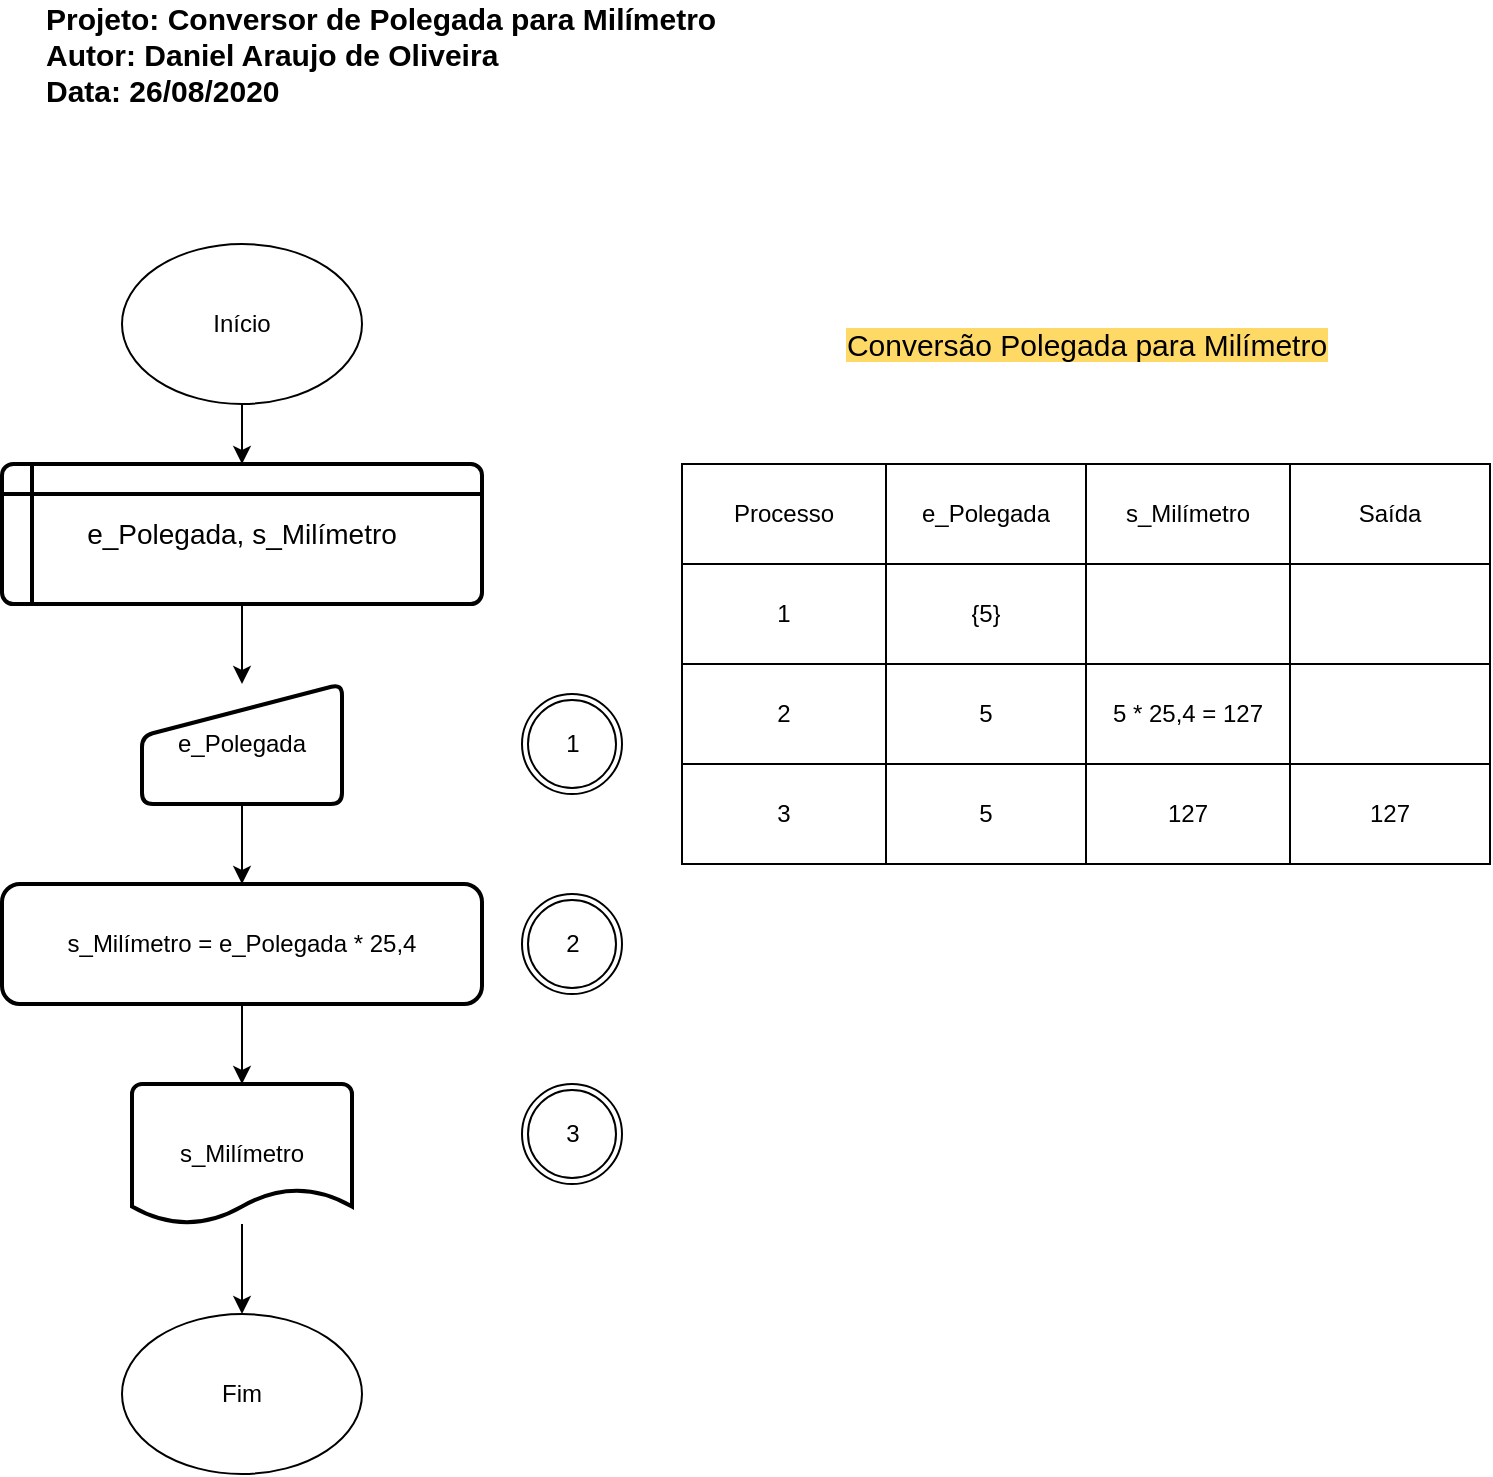 <mxfile version="13.6.2" type="device"><diagram id="RbPUdFVWdja_V5IzbEwl" name="Página-1"><mxGraphModel dx="868" dy="510" grid="1" gridSize="10" guides="1" tooltips="1" connect="1" arrows="1" fold="1" page="1" pageScale="1" pageWidth="827" pageHeight="1169" math="0" shadow="0"><root><mxCell id="0"/><mxCell id="1" parent="0"/><mxCell id="iODaH0bEO0jOXaadIB9S-11" value="" style="edgeStyle=orthogonalEdgeStyle;rounded=0;orthogonalLoop=1;jettySize=auto;html=1;" parent="1" source="iODaH0bEO0jOXaadIB9S-4" target="iODaH0bEO0jOXaadIB9S-7" edge="1"><mxGeometry relative="1" as="geometry"/></mxCell><mxCell id="iODaH0bEO0jOXaadIB9S-4" value="Início" style="ellipse;whiteSpace=wrap;html=1;" parent="1" vertex="1"><mxGeometry x="120" y="180" width="120" height="80" as="geometry"/></mxCell><mxCell id="iODaH0bEO0jOXaadIB9S-13" value="" style="edgeStyle=orthogonalEdgeStyle;rounded=0;orthogonalLoop=1;jettySize=auto;html=1;" parent="1" source="iODaH0bEO0jOXaadIB9S-6" target="iODaH0bEO0jOXaadIB9S-9" edge="1"><mxGeometry relative="1" as="geometry"/></mxCell><mxCell id="iODaH0bEO0jOXaadIB9S-6" value="e_Polegada" style="html=1;strokeWidth=2;shape=manualInput;whiteSpace=wrap;rounded=1;size=26;arcSize=11;" parent="1" vertex="1"><mxGeometry x="130" y="400" width="100" height="60" as="geometry"/></mxCell><mxCell id="iODaH0bEO0jOXaadIB9S-12" value="" style="edgeStyle=orthogonalEdgeStyle;rounded=0;orthogonalLoop=1;jettySize=auto;html=1;" parent="1" source="iODaH0bEO0jOXaadIB9S-7" target="iODaH0bEO0jOXaadIB9S-6" edge="1"><mxGeometry relative="1" as="geometry"/></mxCell><mxCell id="iODaH0bEO0jOXaadIB9S-7" value="&lt;span style=&quot;font-size: 14px&quot;&gt;e_Polegada, s_Milímetro&lt;/span&gt;" style="shape=internalStorage;whiteSpace=wrap;html=1;dx=15;dy=15;rounded=1;arcSize=8;strokeWidth=2;" parent="1" vertex="1"><mxGeometry x="60" y="290" width="240" height="70" as="geometry"/></mxCell><mxCell id="iODaH0bEO0jOXaadIB9S-15" value="" style="edgeStyle=orthogonalEdgeStyle;rounded=0;orthogonalLoop=1;jettySize=auto;html=1;" parent="1" source="iODaH0bEO0jOXaadIB9S-8" target="iODaH0bEO0jOXaadIB9S-10" edge="1"><mxGeometry relative="1" as="geometry"/></mxCell><mxCell id="iODaH0bEO0jOXaadIB9S-8" value="s_Milímetro" style="strokeWidth=2;html=1;shape=mxgraph.flowchart.document2;whiteSpace=wrap;size=0.25;" parent="1" vertex="1"><mxGeometry x="125" y="600" width="110" height="70" as="geometry"/></mxCell><mxCell id="iODaH0bEO0jOXaadIB9S-14" value="" style="edgeStyle=orthogonalEdgeStyle;rounded=0;orthogonalLoop=1;jettySize=auto;html=1;" parent="1" source="iODaH0bEO0jOXaadIB9S-9" target="iODaH0bEO0jOXaadIB9S-8" edge="1"><mxGeometry relative="1" as="geometry"/></mxCell><mxCell id="iODaH0bEO0jOXaadIB9S-9" value="s_Milímetro = e_Polegada * 25,4" style="rounded=1;whiteSpace=wrap;html=1;strokeWidth=2;" parent="1" vertex="1"><mxGeometry x="60" y="500" width="240" height="60" as="geometry"/></mxCell><mxCell id="iODaH0bEO0jOXaadIB9S-37" value="" style="shape=table;html=1;whiteSpace=wrap;startSize=0;container=1;collapsible=0;childLayout=tableLayout;" parent="1" vertex="1"><mxGeometry x="400" y="290" width="404" height="200" as="geometry"/></mxCell><mxCell id="iODaH0bEO0jOXaadIB9S-38" value="" style="shape=partialRectangle;html=1;whiteSpace=wrap;collapsible=0;dropTarget=0;pointerEvents=0;fillColor=none;top=0;left=0;bottom=0;right=0;points=[[0,0.5],[1,0.5]];portConstraint=eastwest;" parent="iODaH0bEO0jOXaadIB9S-37" vertex="1"><mxGeometry width="404" height="50" as="geometry"/></mxCell><mxCell id="iODaH0bEO0jOXaadIB9S-39" value="Processo" style="shape=partialRectangle;html=1;whiteSpace=wrap;connectable=0;overflow=hidden;fillColor=none;top=0;left=0;bottom=0;right=0;" parent="iODaH0bEO0jOXaadIB9S-38" vertex="1"><mxGeometry width="102" height="50" as="geometry"/></mxCell><mxCell id="iODaH0bEO0jOXaadIB9S-40" value="e_Polegada" style="shape=partialRectangle;html=1;whiteSpace=wrap;connectable=0;overflow=hidden;fillColor=none;top=0;left=0;bottom=0;right=0;" parent="iODaH0bEO0jOXaadIB9S-38" vertex="1"><mxGeometry x="102" width="100" height="50" as="geometry"/></mxCell><mxCell id="iODaH0bEO0jOXaadIB9S-41" value="s_Milímetro" style="shape=partialRectangle;html=1;whiteSpace=wrap;connectable=0;overflow=hidden;fillColor=none;top=0;left=0;bottom=0;right=0;" parent="iODaH0bEO0jOXaadIB9S-38" vertex="1"><mxGeometry x="202" width="102" height="50" as="geometry"/></mxCell><mxCell id="iODaH0bEO0jOXaadIB9S-42" value="Saída" style="shape=partialRectangle;html=1;whiteSpace=wrap;connectable=0;overflow=hidden;fillColor=none;top=0;left=0;bottom=0;right=0;" parent="iODaH0bEO0jOXaadIB9S-38" vertex="1"><mxGeometry x="304" width="100" height="50" as="geometry"/></mxCell><mxCell id="iODaH0bEO0jOXaadIB9S-43" value="" style="shape=partialRectangle;html=1;whiteSpace=wrap;collapsible=0;dropTarget=0;pointerEvents=0;fillColor=none;top=0;left=0;bottom=0;right=0;points=[[0,0.5],[1,0.5]];portConstraint=eastwest;" parent="iODaH0bEO0jOXaadIB9S-37" vertex="1"><mxGeometry y="50" width="404" height="50" as="geometry"/></mxCell><mxCell id="iODaH0bEO0jOXaadIB9S-44" value="1" style="shape=partialRectangle;html=1;whiteSpace=wrap;connectable=0;overflow=hidden;fillColor=none;top=0;left=0;bottom=0;right=0;" parent="iODaH0bEO0jOXaadIB9S-43" vertex="1"><mxGeometry width="102" height="50" as="geometry"/></mxCell><mxCell id="iODaH0bEO0jOXaadIB9S-45" value="{5}" style="shape=partialRectangle;html=1;whiteSpace=wrap;connectable=0;overflow=hidden;fillColor=none;top=0;left=0;bottom=0;right=0;" parent="iODaH0bEO0jOXaadIB9S-43" vertex="1"><mxGeometry x="102" width="100" height="50" as="geometry"/></mxCell><mxCell id="iODaH0bEO0jOXaadIB9S-46" value="" style="shape=partialRectangle;html=1;whiteSpace=wrap;connectable=0;overflow=hidden;fillColor=none;top=0;left=0;bottom=0;right=0;" parent="iODaH0bEO0jOXaadIB9S-43" vertex="1"><mxGeometry x="202" width="102" height="50" as="geometry"/></mxCell><mxCell id="iODaH0bEO0jOXaadIB9S-47" value="" style="shape=partialRectangle;html=1;whiteSpace=wrap;connectable=0;overflow=hidden;fillColor=none;top=0;left=0;bottom=0;right=0;" parent="iODaH0bEO0jOXaadIB9S-43" vertex="1"><mxGeometry x="304" width="100" height="50" as="geometry"/></mxCell><mxCell id="iODaH0bEO0jOXaadIB9S-48" value="" style="shape=partialRectangle;html=1;whiteSpace=wrap;collapsible=0;dropTarget=0;pointerEvents=0;fillColor=none;top=0;left=0;bottom=0;right=0;points=[[0,0.5],[1,0.5]];portConstraint=eastwest;" parent="iODaH0bEO0jOXaadIB9S-37" vertex="1"><mxGeometry y="100" width="404" height="50" as="geometry"/></mxCell><mxCell id="iODaH0bEO0jOXaadIB9S-49" value="2" style="shape=partialRectangle;html=1;whiteSpace=wrap;connectable=0;overflow=hidden;fillColor=none;top=0;left=0;bottom=0;right=0;" parent="iODaH0bEO0jOXaadIB9S-48" vertex="1"><mxGeometry width="102" height="50" as="geometry"/></mxCell><mxCell id="iODaH0bEO0jOXaadIB9S-50" value="5" style="shape=partialRectangle;html=1;whiteSpace=wrap;connectable=0;overflow=hidden;fillColor=none;top=0;left=0;bottom=0;right=0;" parent="iODaH0bEO0jOXaadIB9S-48" vertex="1"><mxGeometry x="102" width="100" height="50" as="geometry"/></mxCell><mxCell id="iODaH0bEO0jOXaadIB9S-51" value="5 * 25,4 = 127" style="shape=partialRectangle;html=1;whiteSpace=wrap;connectable=0;overflow=hidden;fillColor=none;top=0;left=0;bottom=0;right=0;" parent="iODaH0bEO0jOXaadIB9S-48" vertex="1"><mxGeometry x="202" width="102" height="50" as="geometry"/></mxCell><mxCell id="iODaH0bEO0jOXaadIB9S-52" value="" style="shape=partialRectangle;html=1;whiteSpace=wrap;connectable=0;overflow=hidden;fillColor=none;top=0;left=0;bottom=0;right=0;" parent="iODaH0bEO0jOXaadIB9S-48" vertex="1"><mxGeometry x="304" width="100" height="50" as="geometry"/></mxCell><mxCell id="iODaH0bEO0jOXaadIB9S-53" value="" style="shape=partialRectangle;html=1;whiteSpace=wrap;collapsible=0;dropTarget=0;pointerEvents=0;fillColor=none;top=0;left=0;bottom=0;right=0;points=[[0,0.5],[1,0.5]];portConstraint=eastwest;" parent="iODaH0bEO0jOXaadIB9S-37" vertex="1"><mxGeometry y="150" width="404" height="50" as="geometry"/></mxCell><mxCell id="iODaH0bEO0jOXaadIB9S-54" value="3" style="shape=partialRectangle;html=1;whiteSpace=wrap;connectable=0;overflow=hidden;fillColor=none;top=0;left=0;bottom=0;right=0;" parent="iODaH0bEO0jOXaadIB9S-53" vertex="1"><mxGeometry width="102" height="50" as="geometry"/></mxCell><mxCell id="iODaH0bEO0jOXaadIB9S-55" value="5" style="shape=partialRectangle;html=1;whiteSpace=wrap;connectable=0;overflow=hidden;fillColor=none;top=0;left=0;bottom=0;right=0;" parent="iODaH0bEO0jOXaadIB9S-53" vertex="1"><mxGeometry x="102" width="100" height="50" as="geometry"/></mxCell><mxCell id="iODaH0bEO0jOXaadIB9S-56" value="127" style="shape=partialRectangle;html=1;whiteSpace=wrap;connectable=0;overflow=hidden;fillColor=none;top=0;left=0;bottom=0;right=0;" parent="iODaH0bEO0jOXaadIB9S-53" vertex="1"><mxGeometry x="202" width="102" height="50" as="geometry"/></mxCell><mxCell id="iODaH0bEO0jOXaadIB9S-57" value="127" style="shape=partialRectangle;html=1;whiteSpace=wrap;connectable=0;overflow=hidden;fillColor=none;top=0;left=0;bottom=0;right=0;" parent="iODaH0bEO0jOXaadIB9S-53" vertex="1"><mxGeometry x="304" width="100" height="50" as="geometry"/></mxCell><mxCell id="iODaH0bEO0jOXaadIB9S-10" value="Fim" style="ellipse;whiteSpace=wrap;html=1;" parent="1" vertex="1"><mxGeometry x="120" y="715" width="120" height="80" as="geometry"/></mxCell><mxCell id="iODaH0bEO0jOXaadIB9S-58" value="" style="shape=mxgraph.bpmn.shape;html=1;verticalLabelPosition=bottom;labelBackgroundColor=#ffffff;verticalAlign=top;align=center;perimeter=ellipsePerimeter;outlineConnect=0;outline=throwing;symbol=general;strokeWidth=1;" parent="1" vertex="1"><mxGeometry x="320" y="405" width="50" height="50" as="geometry"/></mxCell><mxCell id="iODaH0bEO0jOXaadIB9S-59" value="" style="shape=mxgraph.bpmn.shape;html=1;verticalLabelPosition=bottom;labelBackgroundColor=#ffffff;verticalAlign=top;align=center;perimeter=ellipsePerimeter;outlineConnect=0;outline=throwing;symbol=general;strokeWidth=1;" parent="1" vertex="1"><mxGeometry x="320" y="505" width="50" height="50" as="geometry"/></mxCell><mxCell id="iODaH0bEO0jOXaadIB9S-60" value="" style="shape=mxgraph.bpmn.shape;html=1;verticalLabelPosition=bottom;labelBackgroundColor=#ffffff;verticalAlign=top;align=center;perimeter=ellipsePerimeter;outlineConnect=0;outline=throwing;symbol=general;strokeWidth=1;" parent="1" vertex="1"><mxGeometry x="320" y="600" width="50" height="50" as="geometry"/></mxCell><mxCell id="iODaH0bEO0jOXaadIB9S-62" value="1" style="text;html=1;resizable=0;autosize=1;align=center;verticalAlign=middle;points=[];fillColor=none;strokeColor=none;rounded=0;" parent="1" vertex="1"><mxGeometry x="335" y="420" width="20" height="20" as="geometry"/></mxCell><mxCell id="iODaH0bEO0jOXaadIB9S-63" value="2" style="text;html=1;resizable=0;autosize=1;align=center;verticalAlign=middle;points=[];fillColor=none;strokeColor=none;rounded=0;" parent="1" vertex="1"><mxGeometry x="335" y="520" width="20" height="20" as="geometry"/></mxCell><mxCell id="iODaH0bEO0jOXaadIB9S-64" value="3" style="text;html=1;resizable=0;autosize=1;align=center;verticalAlign=middle;points=[];fillColor=none;strokeColor=none;rounded=0;" parent="1" vertex="1"><mxGeometry x="335" y="615" width="20" height="20" as="geometry"/></mxCell><mxCell id="iODaH0bEO0jOXaadIB9S-65" value="&lt;span style=&quot;background-color: rgb(255, 217, 102); font-size: 15px;&quot;&gt;Conversão Polegada para Milímetro&lt;/span&gt;" style="text;html=1;resizable=0;autosize=1;align=center;verticalAlign=middle;points=[];fillColor=none;strokeColor=none;rounded=0;fontSize=15;" parent="1" vertex="1"><mxGeometry x="477" y="220" width="250" height="20" as="geometry"/></mxCell><mxCell id="hiMAIvvXbAFlYjaBJcNl-1" value="&lt;b style=&quot;font-size: 15px&quot;&gt;Projeto: Conversor de Polegada para Milímetro&lt;br&gt;Autor: Daniel Araujo de Oliveira&lt;br&gt;Data: 26/08/2020&lt;/b&gt;" style="text;html=1;resizable=0;autosize=1;align=left;verticalAlign=middle;points=[];fillColor=none;strokeColor=none;rounded=0;" parent="1" vertex="1"><mxGeometry x="80" y="60" width="350" height="50" as="geometry"/></mxCell></root></mxGraphModel></diagram></mxfile>
